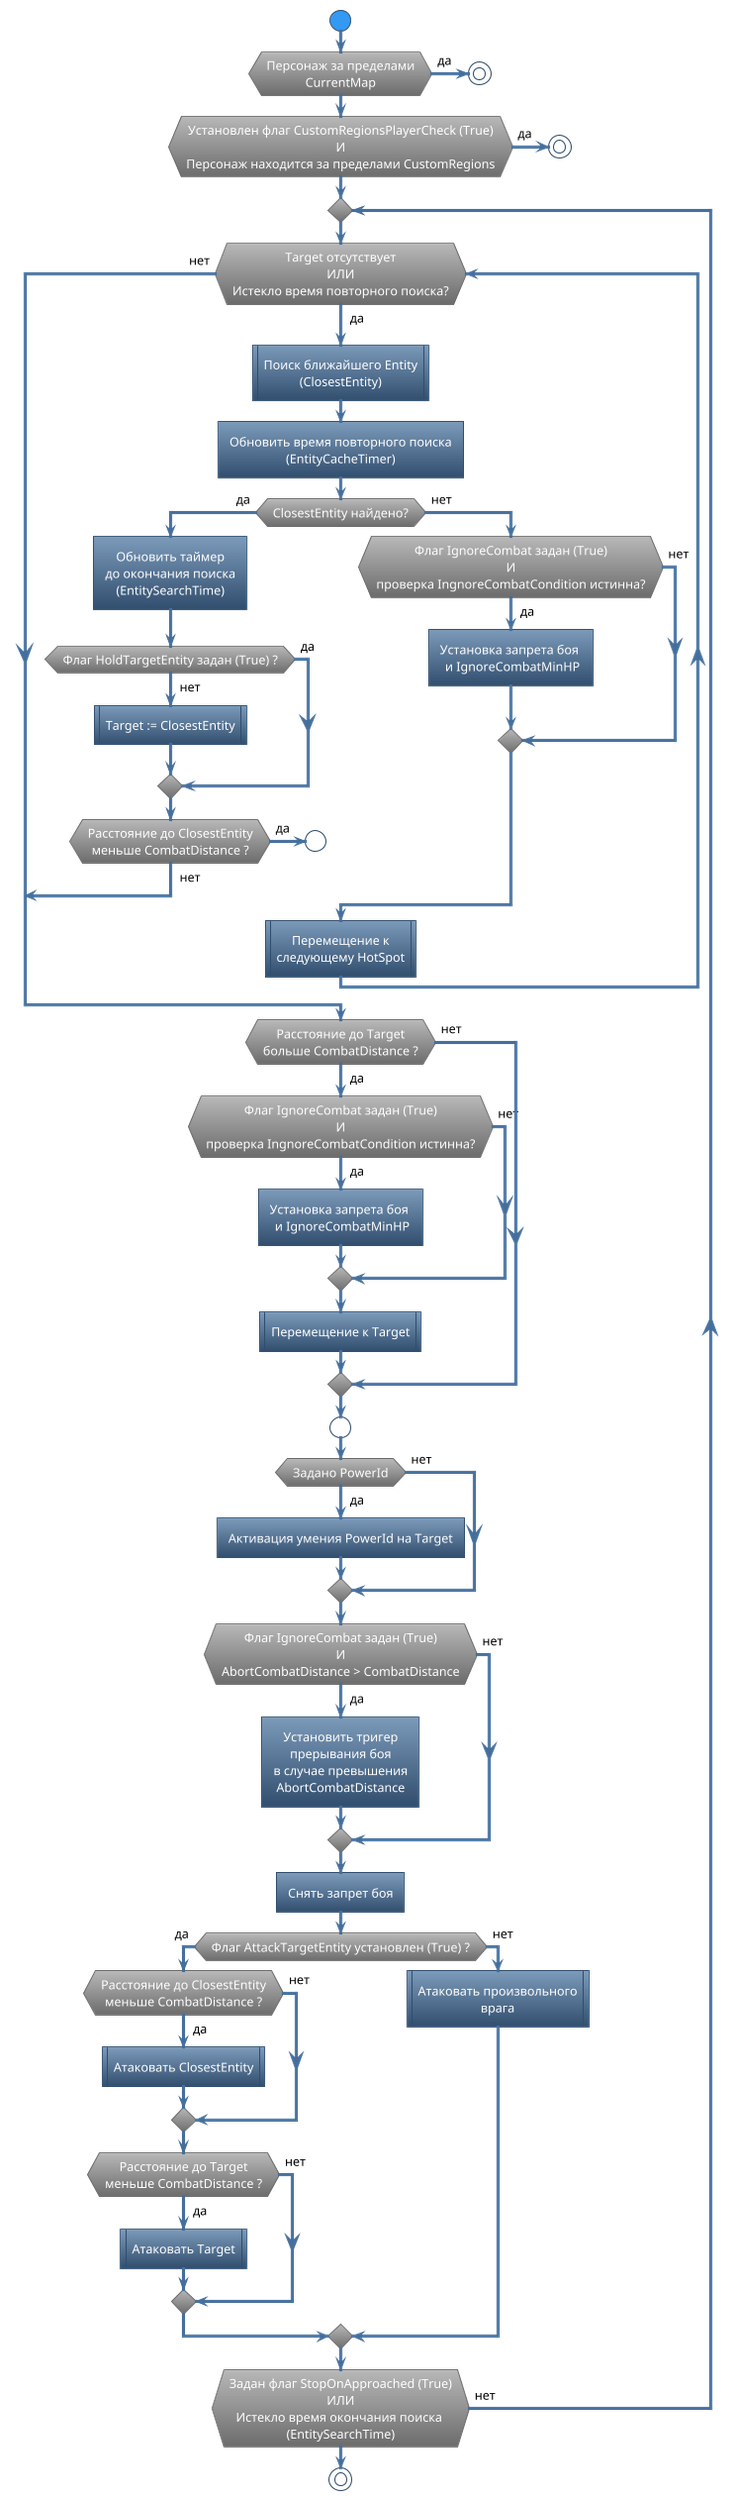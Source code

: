 @startuml
!theme spacelab
skinparam DefaultTextAlignment Center
'skinparam ConditionStyle InsideDiamond
'skinparam BackgroundColor White

start

if (Персонаж за пределами\nCurrentMap) then (<color:black>да) 
    stop
endif

if (Установлен флаг CustomRegionsPlayerCheck (True)\nИ\nПерсонаж находится за пределами CustomRegions) then (<color:black>да) 
    stop
endif

repeat

'partition "Поиск" {
    while (Target отсутствует\nИЛИ\nИстекло время повторного поиска?) is (<color:black>да)

        :Поиск ближайшего Entity\n(ClosestEntity)|
        :Обновить время повторного поиска\n(EntityCacheTimer)]
        if (ClosestEntity найдено?) then (<color:black>да) 
            :Обновить таймер\nдо окончания поиска\n(EntitySearchTime)]
            if (Флаг HoldTargetEntity задан (True) ?) then (<color:black>да) 
            else (<color:black>нет)
                :Target := ClosestEntity|
            endif 
            if (Расстояние до ClosestEntity\nменьше CombatDistance ?) then (<color:black>да)
                (А)
            else (<color:black>нет)
                break
            endif
        else (<color:black>нет)
            if (Флаг IgnoreCombat задан (True)\nИ\nпроверка IngnoreCombatCondition истинна?) then (<color:black>да) 
                :Установка запрета боя \n и IgnoreCombatMinHP]
            else (<color:black>нет)
            endif
        endif
        ' if (Target отсутствует ?) then (<color:black>нет) 
        '     break
        ' else (<color:black>да)
        ' endif
        :Перемещение к\nследующему HotSpot|
    endwhile (<color:black>нет)
'}

'partition "Перемещение" {
if (Расстояние до Target\nбольше CombatDistance ?) then (<color:black>да)
    if (Флаг IgnoreCombat задан (True)\nИ\nпроверка IngnoreCombatCondition истинна?) then (<color:black>да) 
        :Установка запрета боя \n и IgnoreCombatMinHP]
    else (<color:black>нет)
    endif
    :Перемещение к Target|
else (<color:black>нет)
endif
'}

(А)

'partition "Бой" {
if (Задано PowerId) then (<color:black>да) 
    :Активация умения PowerId на Target]
else (<color:black>нет)
endif

if (Флаг IgnoreCombat задан (True)\nИ\nAbortCombatDistance > CombatDistance) then (<color:black>да) 
    :Установить тригер\nпрерывания боя\nв случае превышения\nAbortCombatDistance]
else (<color:black>нет)
endif

:Снять запрет боя]
if (Флаг АttackTargetEntity установлен (True) ?) then (<color:black>да)
    if(Расстояние до ClosestEntity\nменьше CombatDistance ?) then (<color:black>да)
        :Атаковать ClosestEntity|
    else (<color:black>нет)
    endif
    if(Расстояние до Target\nменьше CombatDistance ?) then (<color:black>да)
        :Атаковать Target|
    else (<color:black>нет)
    endif
else (<color:black>нет)
    :Атаковать произвольного\nврага|
endif
'}

repeat while (Задан флаг StopOnApproached (True)\nИЛИ\nИстекло время окончания поиска \n(EntitySearchTime)) is (<color:black>нет) 

stop

@enduml